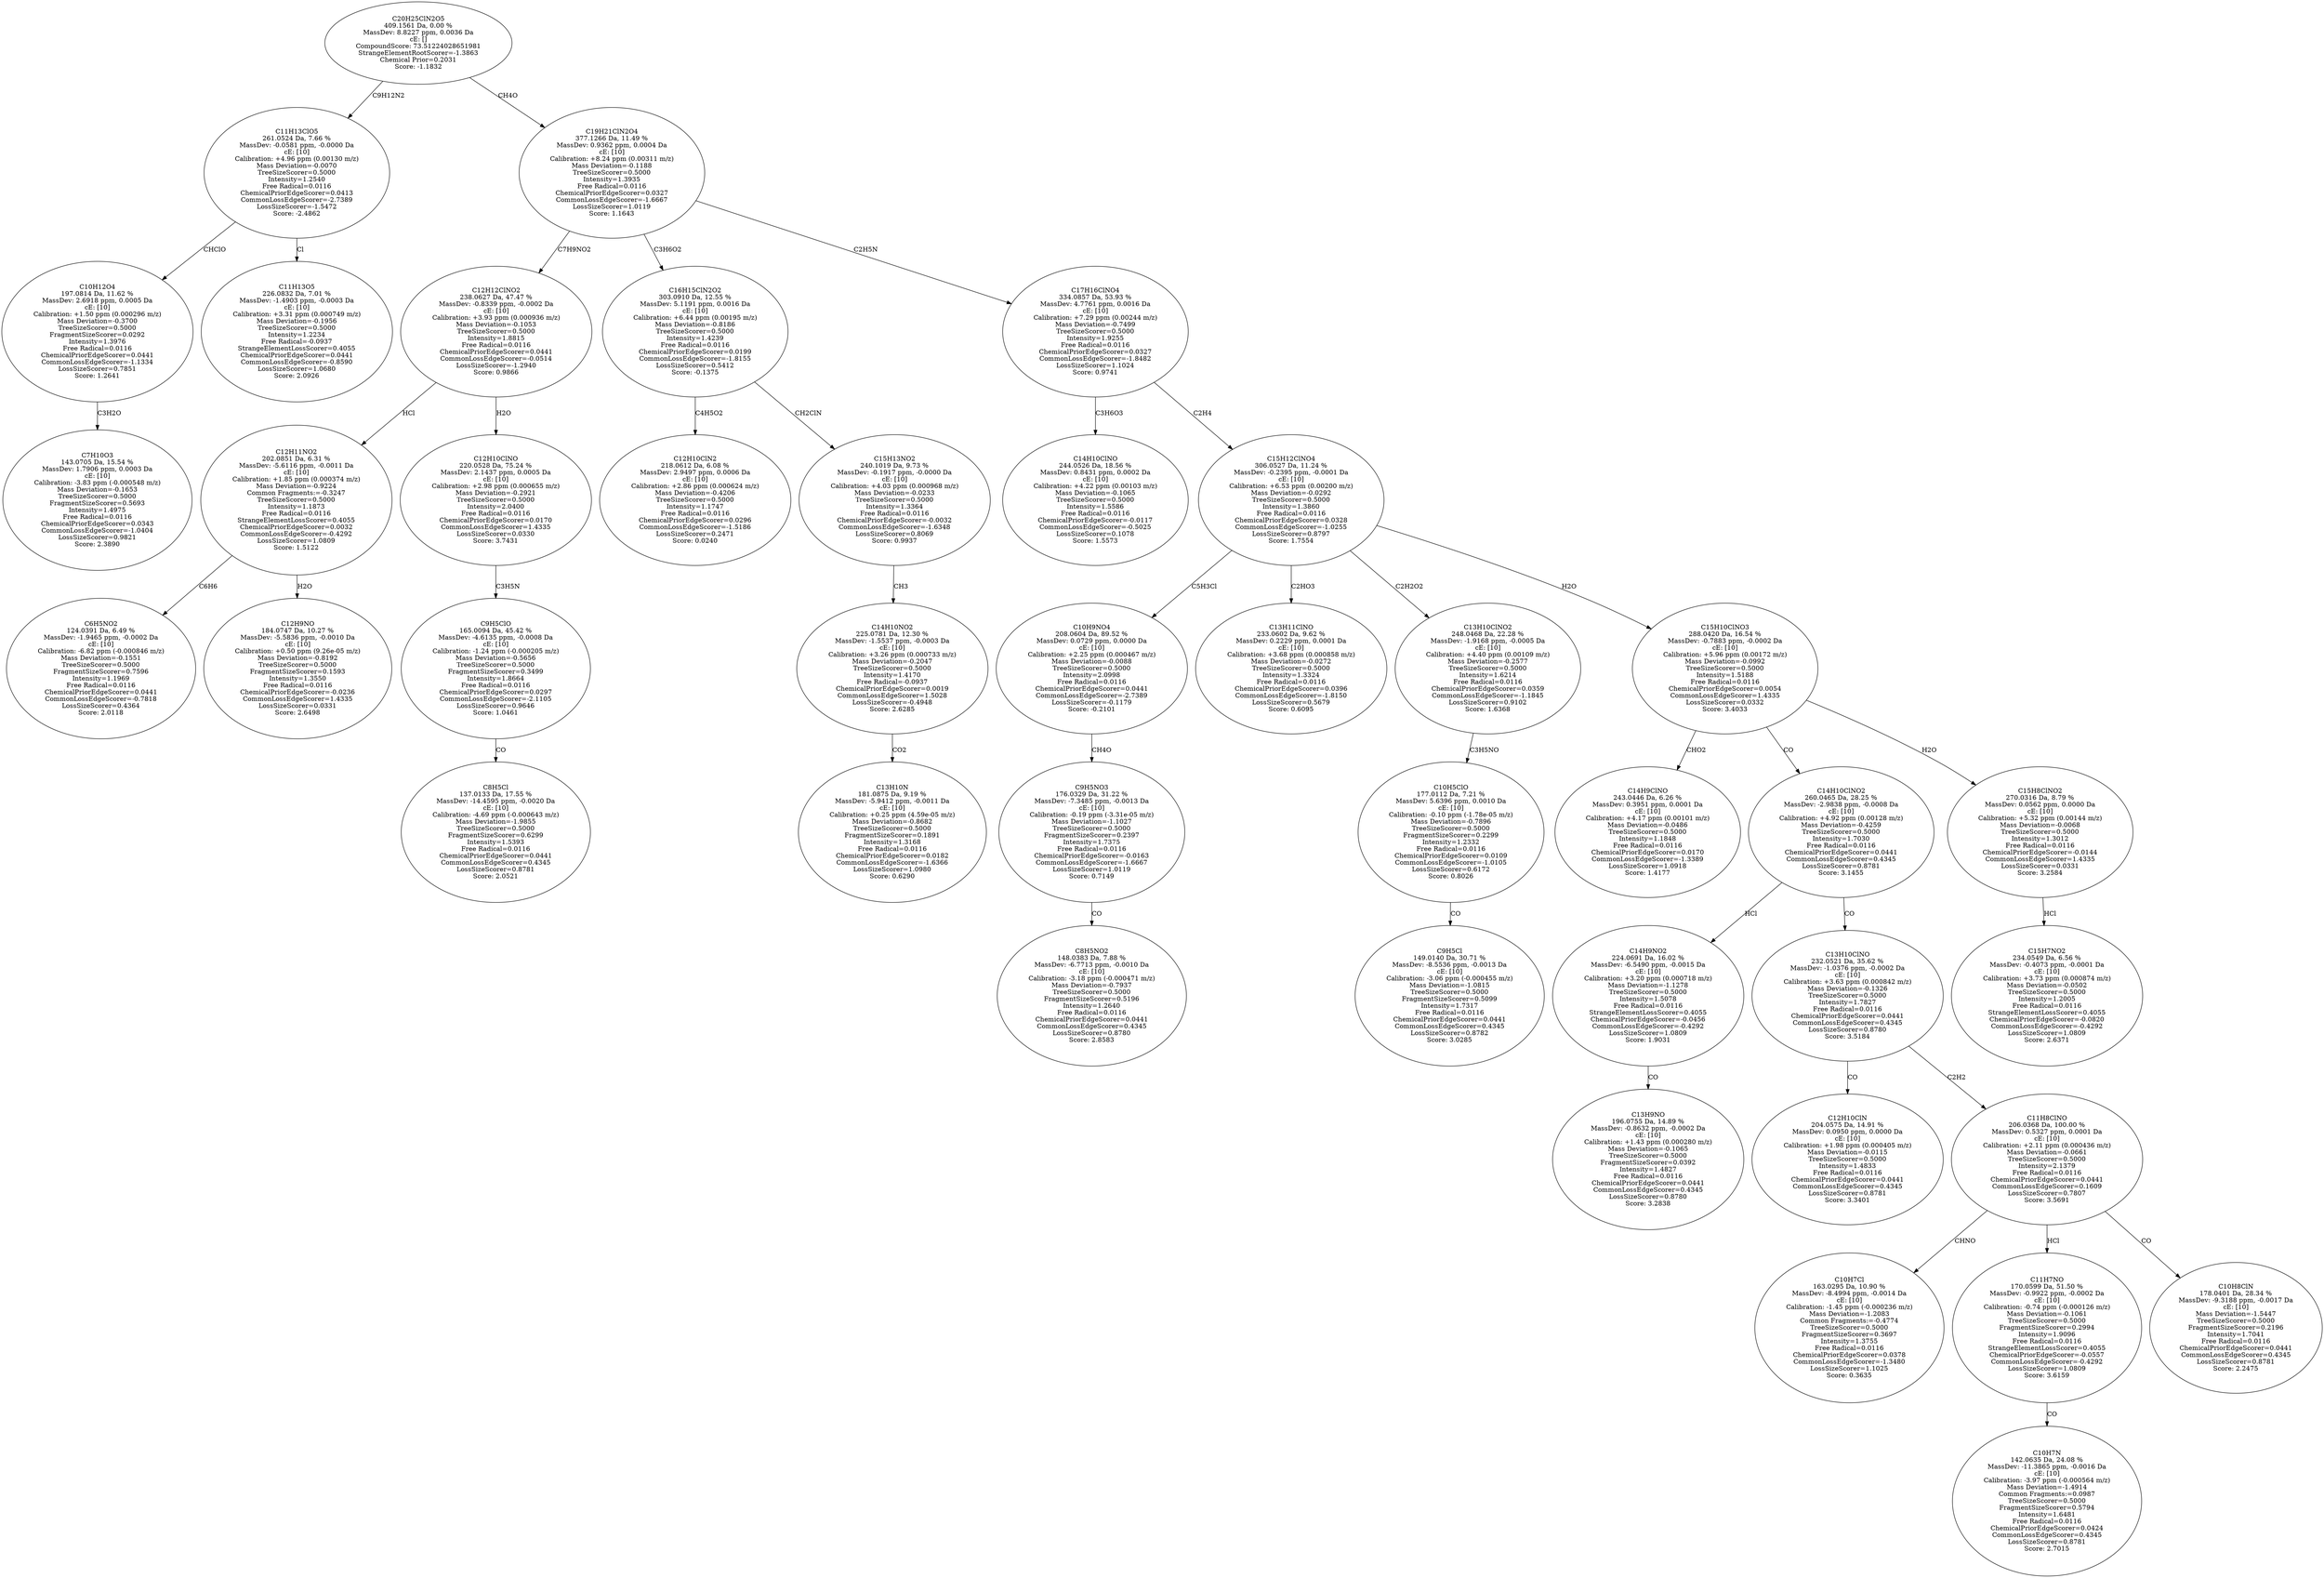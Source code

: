strict digraph {
v1 [label="C7H10O3\n143.0705 Da, 15.54 %\nMassDev: 1.7906 ppm, 0.0003 Da\ncE: [10]\nCalibration: -3.83 ppm (-0.000548 m/z)\nMass Deviation=-0.1653\nTreeSizeScorer=0.5000\nFragmentSizeScorer=0.5693\nIntensity=1.4975\nFree Radical=0.0116\nChemicalPriorEdgeScorer=0.0343\nCommonLossEdgeScorer=-1.0404\nLossSizeScorer=0.9821\nScore: 2.3890"];
v2 [label="C10H12O4\n197.0814 Da, 11.62 %\nMassDev: 2.6918 ppm, 0.0005 Da\ncE: [10]\nCalibration: +1.50 ppm (0.000296 m/z)\nMass Deviation=-0.3700\nTreeSizeScorer=0.5000\nFragmentSizeScorer=0.0292\nIntensity=1.3976\nFree Radical=0.0116\nChemicalPriorEdgeScorer=0.0441\nCommonLossEdgeScorer=-1.1334\nLossSizeScorer=0.7851\nScore: 1.2641"];
v3 [label="C11H13O5\n226.0832 Da, 7.01 %\nMassDev: -1.4903 ppm, -0.0003 Da\ncE: [10]\nCalibration: +3.31 ppm (0.000749 m/z)\nMass Deviation=-0.1956\nTreeSizeScorer=0.5000\nIntensity=1.2234\nFree Radical=-0.0937\nStrangeElementLossScorer=0.4055\nChemicalPriorEdgeScorer=0.0441\nCommonLossEdgeScorer=-0.8590\nLossSizeScorer=1.0680\nScore: 2.0926"];
v4 [label="C11H13ClO5\n261.0524 Da, 7.66 %\nMassDev: -0.0581 ppm, -0.0000 Da\ncE: [10]\nCalibration: +4.96 ppm (0.00130 m/z)\nMass Deviation=-0.0070\nTreeSizeScorer=0.5000\nIntensity=1.2540\nFree Radical=0.0116\nChemicalPriorEdgeScorer=0.0413\nCommonLossEdgeScorer=-2.7389\nLossSizeScorer=-1.5472\nScore: -2.4862"];
v5 [label="C6H5NO2\n124.0391 Da, 6.49 %\nMassDev: -1.9465 ppm, -0.0002 Da\ncE: [10]\nCalibration: -6.82 ppm (-0.000846 m/z)\nMass Deviation=-0.1551\nTreeSizeScorer=0.5000\nFragmentSizeScorer=0.7596\nIntensity=1.1969\nFree Radical=0.0116\nChemicalPriorEdgeScorer=0.0441\nCommonLossEdgeScorer=-0.7818\nLossSizeScorer=0.4364\nScore: 2.0118"];
v6 [label="C12H9NO\n184.0747 Da, 10.27 %\nMassDev: -5.5836 ppm, -0.0010 Da\ncE: [10]\nCalibration: +0.50 ppm (9.26e-05 m/z)\nMass Deviation=-0.8192\nTreeSizeScorer=0.5000\nFragmentSizeScorer=0.1593\nIntensity=1.3550\nFree Radical=0.0116\nChemicalPriorEdgeScorer=-0.0236\nCommonLossEdgeScorer=1.4335\nLossSizeScorer=0.0331\nScore: 2.6498"];
v7 [label="C12H11NO2\n202.0851 Da, 6.31 %\nMassDev: -5.6116 ppm, -0.0011 Da\ncE: [10]\nCalibration: +1.85 ppm (0.000374 m/z)\nMass Deviation=-0.9224\nCommon Fragments:=-0.3247\nTreeSizeScorer=0.5000\nIntensity=1.1873\nFree Radical=0.0116\nStrangeElementLossScorer=0.4055\nChemicalPriorEdgeScorer=0.0032\nCommonLossEdgeScorer=-0.4292\nLossSizeScorer=1.0809\nScore: 1.5122"];
v8 [label="C8H5Cl\n137.0133 Da, 17.55 %\nMassDev: -14.4595 ppm, -0.0020 Da\ncE: [10]\nCalibration: -4.69 ppm (-0.000643 m/z)\nMass Deviation=-1.9855\nTreeSizeScorer=0.5000\nFragmentSizeScorer=0.6299\nIntensity=1.5393\nFree Radical=0.0116\nChemicalPriorEdgeScorer=0.0441\nCommonLossEdgeScorer=0.4345\nLossSizeScorer=0.8781\nScore: 2.0521"];
v9 [label="C9H5ClO\n165.0094 Da, 45.42 %\nMassDev: -4.6135 ppm, -0.0008 Da\ncE: [10]\nCalibration: -1.24 ppm (-0.000205 m/z)\nMass Deviation=-0.5656\nTreeSizeScorer=0.5000\nFragmentSizeScorer=0.3499\nIntensity=1.8664\nFree Radical=0.0116\nChemicalPriorEdgeScorer=0.0297\nCommonLossEdgeScorer=-2.1105\nLossSizeScorer=0.9646\nScore: 1.0461"];
v10 [label="C12H10ClNO\n220.0528 Da, 75.24 %\nMassDev: 2.1437 ppm, 0.0005 Da\ncE: [10]\nCalibration: +2.98 ppm (0.000655 m/z)\nMass Deviation=-0.2921\nTreeSizeScorer=0.5000\nIntensity=2.0400\nFree Radical=0.0116\nChemicalPriorEdgeScorer=0.0170\nCommonLossEdgeScorer=1.4335\nLossSizeScorer=0.0330\nScore: 3.7431"];
v11 [label="C12H12ClNO2\n238.0627 Da, 47.47 %\nMassDev: -0.8339 ppm, -0.0002 Da\ncE: [10]\nCalibration: +3.93 ppm (0.000936 m/z)\nMass Deviation=-0.1053\nTreeSizeScorer=0.5000\nIntensity=1.8815\nFree Radical=0.0116\nChemicalPriorEdgeScorer=0.0441\nCommonLossEdgeScorer=-0.0514\nLossSizeScorer=-1.2940\nScore: 0.9866"];
v12 [label="C12H10ClN2\n218.0612 Da, 6.08 %\nMassDev: 2.9497 ppm, 0.0006 Da\ncE: [10]\nCalibration: +2.86 ppm (0.000624 m/z)\nMass Deviation=-0.4206\nTreeSizeScorer=0.5000\nIntensity=1.1747\nFree Radical=0.0116\nChemicalPriorEdgeScorer=0.0296\nCommonLossEdgeScorer=-1.5186\nLossSizeScorer=0.2471\nScore: 0.0240"];
v13 [label="C13H10N\n181.0875 Da, 9.19 %\nMassDev: -5.9412 ppm, -0.0011 Da\ncE: [10]\nCalibration: +0.25 ppm (4.59e-05 m/z)\nMass Deviation=-0.8682\nTreeSizeScorer=0.5000\nFragmentSizeScorer=0.1891\nIntensity=1.3168\nFree Radical=0.0116\nChemicalPriorEdgeScorer=0.0182\nCommonLossEdgeScorer=-1.6366\nLossSizeScorer=1.0980\nScore: 0.6290"];
v14 [label="C14H10NO2\n225.0781 Da, 12.30 %\nMassDev: -1.5537 ppm, -0.0003 Da\ncE: [10]\nCalibration: +3.26 ppm (0.000733 m/z)\nMass Deviation=-0.2047\nTreeSizeScorer=0.5000\nIntensity=1.4170\nFree Radical=-0.0937\nChemicalPriorEdgeScorer=0.0019\nCommonLossEdgeScorer=1.5028\nLossSizeScorer=-0.4948\nScore: 2.6285"];
v15 [label="C15H13NO2\n240.1019 Da, 9.73 %\nMassDev: -0.1917 ppm, -0.0000 Da\ncE: [10]\nCalibration: +4.03 ppm (0.000968 m/z)\nMass Deviation=-0.0233\nTreeSizeScorer=0.5000\nIntensity=1.3364\nFree Radical=0.0116\nChemicalPriorEdgeScorer=-0.0032\nCommonLossEdgeScorer=-1.6348\nLossSizeScorer=0.8069\nScore: 0.9937"];
v16 [label="C16H15ClN2O2\n303.0910 Da, 12.55 %\nMassDev: 5.1191 ppm, 0.0016 Da\ncE: [10]\nCalibration: +6.44 ppm (0.00195 m/z)\nMass Deviation=-0.8186\nTreeSizeScorer=0.5000\nIntensity=1.4239\nFree Radical=0.0116\nChemicalPriorEdgeScorer=0.0199\nCommonLossEdgeScorer=-1.8155\nLossSizeScorer=0.5412\nScore: -0.1375"];
v17 [label="C14H10ClNO\n244.0526 Da, 18.56 %\nMassDev: 0.8431 ppm, 0.0002 Da\ncE: [10]\nCalibration: +4.22 ppm (0.00103 m/z)\nMass Deviation=-0.1065\nTreeSizeScorer=0.5000\nIntensity=1.5586\nFree Radical=0.0116\nChemicalPriorEdgeScorer=-0.0117\nCommonLossEdgeScorer=-0.5025\nLossSizeScorer=0.1078\nScore: 1.5573"];
v18 [label="C8H5NO2\n148.0383 Da, 7.88 %\nMassDev: -6.7713 ppm, -0.0010 Da\ncE: [10]\nCalibration: -3.18 ppm (-0.000471 m/z)\nMass Deviation=-0.7937\nTreeSizeScorer=0.5000\nFragmentSizeScorer=0.5196\nIntensity=1.2640\nFree Radical=0.0116\nChemicalPriorEdgeScorer=0.0441\nCommonLossEdgeScorer=0.4345\nLossSizeScorer=0.8780\nScore: 2.8583"];
v19 [label="C9H5NO3\n176.0329 Da, 31.22 %\nMassDev: -7.3485 ppm, -0.0013 Da\ncE: [10]\nCalibration: -0.19 ppm (-3.31e-05 m/z)\nMass Deviation=-1.1027\nTreeSizeScorer=0.5000\nFragmentSizeScorer=0.2397\nIntensity=1.7375\nFree Radical=0.0116\nChemicalPriorEdgeScorer=-0.0163\nCommonLossEdgeScorer=-1.6667\nLossSizeScorer=1.0119\nScore: 0.7149"];
v20 [label="C10H9NO4\n208.0604 Da, 89.52 %\nMassDev: 0.0729 ppm, 0.0000 Da\ncE: [10]\nCalibration: +2.25 ppm (0.000467 m/z)\nMass Deviation=-0.0088\nTreeSizeScorer=0.5000\nIntensity=2.0998\nFree Radical=0.0116\nChemicalPriorEdgeScorer=0.0441\nCommonLossEdgeScorer=-2.7389\nLossSizeScorer=-0.1179\nScore: -0.2101"];
v21 [label="C13H11ClNO\n233.0602 Da, 9.62 %\nMassDev: 0.2229 ppm, 0.0001 Da\ncE: [10]\nCalibration: +3.68 ppm (0.000858 m/z)\nMass Deviation=-0.0272\nTreeSizeScorer=0.5000\nIntensity=1.3324\nFree Radical=0.0116\nChemicalPriorEdgeScorer=0.0396\nCommonLossEdgeScorer=-1.8150\nLossSizeScorer=0.5679\nScore: 0.6095"];
v22 [label="C9H5Cl\n149.0140 Da, 30.71 %\nMassDev: -8.5536 ppm, -0.0013 Da\ncE: [10]\nCalibration: -3.06 ppm (-0.000455 m/z)\nMass Deviation=-1.0815\nTreeSizeScorer=0.5000\nFragmentSizeScorer=0.5099\nIntensity=1.7317\nFree Radical=0.0116\nChemicalPriorEdgeScorer=0.0441\nCommonLossEdgeScorer=0.4345\nLossSizeScorer=0.8782\nScore: 3.0285"];
v23 [label="C10H5ClO\n177.0112 Da, 7.21 %\nMassDev: 5.6396 ppm, 0.0010 Da\ncE: [10]\nCalibration: -0.10 ppm (-1.78e-05 m/z)\nMass Deviation=-0.7896\nTreeSizeScorer=0.5000\nFragmentSizeScorer=0.2299\nIntensity=1.2332\nFree Radical=0.0116\nChemicalPriorEdgeScorer=0.0109\nCommonLossEdgeScorer=-1.0105\nLossSizeScorer=0.6172\nScore: 0.8026"];
v24 [label="C13H10ClNO2\n248.0468 Da, 22.28 %\nMassDev: -1.9168 ppm, -0.0005 Da\ncE: [10]\nCalibration: +4.40 ppm (0.00109 m/z)\nMass Deviation=-0.2577\nTreeSizeScorer=0.5000\nIntensity=1.6214\nFree Radical=0.0116\nChemicalPriorEdgeScorer=0.0359\nCommonLossEdgeScorer=-1.1845\nLossSizeScorer=0.9102\nScore: 1.6368"];
v25 [label="C14H9ClNO\n243.0446 Da, 6.26 %\nMassDev: 0.3951 ppm, 0.0001 Da\ncE: [10]\nCalibration: +4.17 ppm (0.00101 m/z)\nMass Deviation=-0.0486\nTreeSizeScorer=0.5000\nIntensity=1.1848\nFree Radical=0.0116\nChemicalPriorEdgeScorer=0.0170\nCommonLossEdgeScorer=-1.3389\nLossSizeScorer=1.0918\nScore: 1.4177"];
v26 [label="C13H9NO\n196.0755 Da, 14.89 %\nMassDev: -0.8632 ppm, -0.0002 Da\ncE: [10]\nCalibration: +1.43 ppm (0.000280 m/z)\nMass Deviation=-0.1065\nTreeSizeScorer=0.5000\nFragmentSizeScorer=0.0392\nIntensity=1.4827\nFree Radical=0.0116\nChemicalPriorEdgeScorer=0.0441\nCommonLossEdgeScorer=0.4345\nLossSizeScorer=0.8780\nScore: 3.2838"];
v27 [label="C14H9NO2\n224.0691 Da, 16.02 %\nMassDev: -6.5490 ppm, -0.0015 Da\ncE: [10]\nCalibration: +3.20 ppm (0.000718 m/z)\nMass Deviation=-1.1278\nTreeSizeScorer=0.5000\nIntensity=1.5078\nFree Radical=0.0116\nStrangeElementLossScorer=0.4055\nChemicalPriorEdgeScorer=-0.0456\nCommonLossEdgeScorer=-0.4292\nLossSizeScorer=1.0809\nScore: 1.9031"];
v28 [label="C12H10ClN\n204.0575 Da, 14.91 %\nMassDev: 0.0950 ppm, 0.0000 Da\ncE: [10]\nCalibration: +1.98 ppm (0.000405 m/z)\nMass Deviation=-0.0115\nTreeSizeScorer=0.5000\nIntensity=1.4833\nFree Radical=0.0116\nChemicalPriorEdgeScorer=0.0441\nCommonLossEdgeScorer=0.4345\nLossSizeScorer=0.8781\nScore: 3.3401"];
v29 [label="C10H7Cl\n163.0295 Da, 10.90 %\nMassDev: -8.4994 ppm, -0.0014 Da\ncE: [10]\nCalibration: -1.45 ppm (-0.000236 m/z)\nMass Deviation=-1.2083\nCommon Fragments:=-0.4774\nTreeSizeScorer=0.5000\nFragmentSizeScorer=0.3697\nIntensity=1.3755\nFree Radical=0.0116\nChemicalPriorEdgeScorer=0.0378\nCommonLossEdgeScorer=-1.3480\nLossSizeScorer=1.1025\nScore: 0.3635"];
v30 [label="C10H7N\n142.0635 Da, 24.08 %\nMassDev: -11.3865 ppm, -0.0016 Da\ncE: [10]\nCalibration: -3.97 ppm (-0.000564 m/z)\nMass Deviation=-1.4914\nCommon Fragments:=0.0987\nTreeSizeScorer=0.5000\nFragmentSizeScorer=0.5794\nIntensity=1.6481\nFree Radical=0.0116\nChemicalPriorEdgeScorer=0.0424\nCommonLossEdgeScorer=0.4345\nLossSizeScorer=0.8781\nScore: 2.7015"];
v31 [label="C11H7NO\n170.0599 Da, 51.50 %\nMassDev: -0.9922 ppm, -0.0002 Da\ncE: [10]\nCalibration: -0.74 ppm (-0.000126 m/z)\nMass Deviation=-0.1061\nTreeSizeScorer=0.5000\nFragmentSizeScorer=0.2994\nIntensity=1.9096\nFree Radical=0.0116\nStrangeElementLossScorer=0.4055\nChemicalPriorEdgeScorer=-0.0557\nCommonLossEdgeScorer=-0.4292\nLossSizeScorer=1.0809\nScore: 3.6159"];
v32 [label="C10H8ClN\n178.0401 Da, 28.34 %\nMassDev: -9.3188 ppm, -0.0017 Da\ncE: [10]\nMass Deviation=-1.5447\nTreeSizeScorer=0.5000\nFragmentSizeScorer=0.2196\nIntensity=1.7041\nFree Radical=0.0116\nChemicalPriorEdgeScorer=0.0441\nCommonLossEdgeScorer=0.4345\nLossSizeScorer=0.8781\nScore: 2.2475"];
v33 [label="C11H8ClNO\n206.0368 Da, 100.00 %\nMassDev: 0.5327 ppm, 0.0001 Da\ncE: [10]\nCalibration: +2.11 ppm (0.000436 m/z)\nMass Deviation=-0.0661\nTreeSizeScorer=0.5000\nIntensity=2.1379\nFree Radical=0.0116\nChemicalPriorEdgeScorer=0.0441\nCommonLossEdgeScorer=0.1609\nLossSizeScorer=0.7807\nScore: 3.5691"];
v34 [label="C13H10ClNO\n232.0521 Da, 35.62 %\nMassDev: -1.0376 ppm, -0.0002 Da\ncE: [10]\nCalibration: +3.63 ppm (0.000842 m/z)\nMass Deviation=-0.1326\nTreeSizeScorer=0.5000\nIntensity=1.7827\nFree Radical=0.0116\nChemicalPriorEdgeScorer=0.0441\nCommonLossEdgeScorer=0.4345\nLossSizeScorer=0.8780\nScore: 3.5184"];
v35 [label="C14H10ClNO2\n260.0465 Da, 28.25 %\nMassDev: -2.9838 ppm, -0.0008 Da\ncE: [10]\nCalibration: +4.92 ppm (0.00128 m/z)\nMass Deviation=-0.4259\nTreeSizeScorer=0.5000\nIntensity=1.7030\nFree Radical=0.0116\nChemicalPriorEdgeScorer=0.0441\nCommonLossEdgeScorer=0.4345\nLossSizeScorer=0.8781\nScore: 3.1455"];
v36 [label="C15H7NO2\n234.0549 Da, 6.56 %\nMassDev: -0.4073 ppm, -0.0001 Da\ncE: [10]\nCalibration: +3.73 ppm (0.000874 m/z)\nMass Deviation=-0.0502\nTreeSizeScorer=0.5000\nIntensity=1.2005\nFree Radical=0.0116\nStrangeElementLossScorer=0.4055\nChemicalPriorEdgeScorer=-0.0820\nCommonLossEdgeScorer=-0.4292\nLossSizeScorer=1.0809\nScore: 2.6371"];
v37 [label="C15H8ClNO2\n270.0316 Da, 8.79 %\nMassDev: 0.0562 ppm, 0.0000 Da\ncE: [10]\nCalibration: +5.32 ppm (0.00144 m/z)\nMass Deviation=-0.0068\nTreeSizeScorer=0.5000\nIntensity=1.3012\nFree Radical=0.0116\nChemicalPriorEdgeScorer=-0.0144\nCommonLossEdgeScorer=1.4335\nLossSizeScorer=0.0331\nScore: 3.2584"];
v38 [label="C15H10ClNO3\n288.0420 Da, 16.54 %\nMassDev: -0.7883 ppm, -0.0002 Da\ncE: [10]\nCalibration: +5.96 ppm (0.00172 m/z)\nMass Deviation=-0.0992\nTreeSizeScorer=0.5000\nIntensity=1.5188\nFree Radical=0.0116\nChemicalPriorEdgeScorer=0.0054\nCommonLossEdgeScorer=1.4335\nLossSizeScorer=0.0332\nScore: 3.4033"];
v39 [label="C15H12ClNO4\n306.0527 Da, 11.24 %\nMassDev: -0.2395 ppm, -0.0001 Da\ncE: [10]\nCalibration: +6.53 ppm (0.00200 m/z)\nMass Deviation=-0.0292\nTreeSizeScorer=0.5000\nIntensity=1.3860\nFree Radical=0.0116\nChemicalPriorEdgeScorer=0.0328\nCommonLossEdgeScorer=-1.0255\nLossSizeScorer=0.8797\nScore: 1.7554"];
v40 [label="C17H16ClNO4\n334.0857 Da, 53.93 %\nMassDev: 4.7761 ppm, 0.0016 Da\ncE: [10]\nCalibration: +7.29 ppm (0.00244 m/z)\nMass Deviation=-0.7499\nTreeSizeScorer=0.5000\nIntensity=1.9255\nFree Radical=0.0116\nChemicalPriorEdgeScorer=0.0327\nCommonLossEdgeScorer=-1.8482\nLossSizeScorer=1.1024\nScore: 0.9741"];
v41 [label="C19H21ClN2O4\n377.1266 Da, 11.49 %\nMassDev: 0.9362 ppm, 0.0004 Da\ncE: [10]\nCalibration: +8.24 ppm (0.00311 m/z)\nMass Deviation=-0.1188\nTreeSizeScorer=0.5000\nIntensity=1.3935\nFree Radical=0.0116\nChemicalPriorEdgeScorer=0.0327\nCommonLossEdgeScorer=-1.6667\nLossSizeScorer=1.0119\nScore: 1.1643"];
v42 [label="C20H25ClN2O5\n409.1561 Da, 0.00 %\nMassDev: 8.8227 ppm, 0.0036 Da\ncE: []\nCompoundScore: 73.51224028651981\nStrangeElementRootScorer=-1.3863\nChemical Prior=0.2031\nScore: -1.1832"];
v2 -> v1 [label="C3H2O"];
v4 -> v2 [label="CHClO"];
v4 -> v3 [label="Cl"];
v42 -> v4 [label="C9H12N2"];
v7 -> v5 [label="C6H6"];
v7 -> v6 [label="H2O"];
v11 -> v7 [label="HCl"];
v9 -> v8 [label="CO"];
v10 -> v9 [label="C3H5N"];
v11 -> v10 [label="H2O"];
v41 -> v11 [label="C7H9NO2"];
v16 -> v12 [label="C4H5O2"];
v14 -> v13 [label="CO2"];
v15 -> v14 [label="CH3"];
v16 -> v15 [label="CH2ClN"];
v41 -> v16 [label="C3H6O2"];
v40 -> v17 [label="C3H6O3"];
v19 -> v18 [label="CO"];
v20 -> v19 [label="CH4O"];
v39 -> v20 [label="C5H3Cl"];
v39 -> v21 [label="C2HO3"];
v23 -> v22 [label="CO"];
v24 -> v23 [label="C3H5NO"];
v39 -> v24 [label="C2H2O2"];
v38 -> v25 [label="CHO2"];
v27 -> v26 [label="CO"];
v35 -> v27 [label="HCl"];
v34 -> v28 [label="CO"];
v33 -> v29 [label="CHNO"];
v31 -> v30 [label="CO"];
v33 -> v31 [label="HCl"];
v33 -> v32 [label="CO"];
v34 -> v33 [label="C2H2"];
v35 -> v34 [label="CO"];
v38 -> v35 [label="CO"];
v37 -> v36 [label="HCl"];
v38 -> v37 [label="H2O"];
v39 -> v38 [label="H2O"];
v40 -> v39 [label="C2H4"];
v41 -> v40 [label="C2H5N"];
v42 -> v41 [label="CH4O"];
}